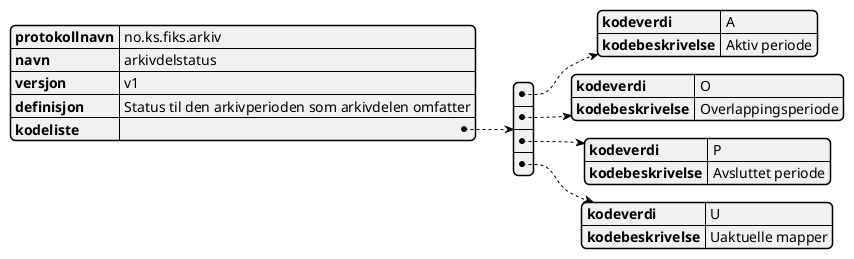 @startjson
{
  "protokollnavn": "no.ks.fiks.arkiv",
  "navn": "arkivdelstatus",
  "versjon": "v1",
  "definisjon": "Status til den arkivperioden som arkivdelen omfatter",
  "kodeliste": [
    {
      "kodeverdi" : "A",
      "kodebeskrivelse" : "Aktiv periode"
    },
    {
      "kodeverdi" : "O",
      "kodebeskrivelse" : "Overlappingsperiode"
    },
    {
      "kodeverdi" : "P",
      "kodebeskrivelse" : "Avsluttet periode"
    },
    {
      "kodeverdi" : "U",
      "kodebeskrivelse" : "Uaktuelle mapper"
    }
  ]
}
@endjson